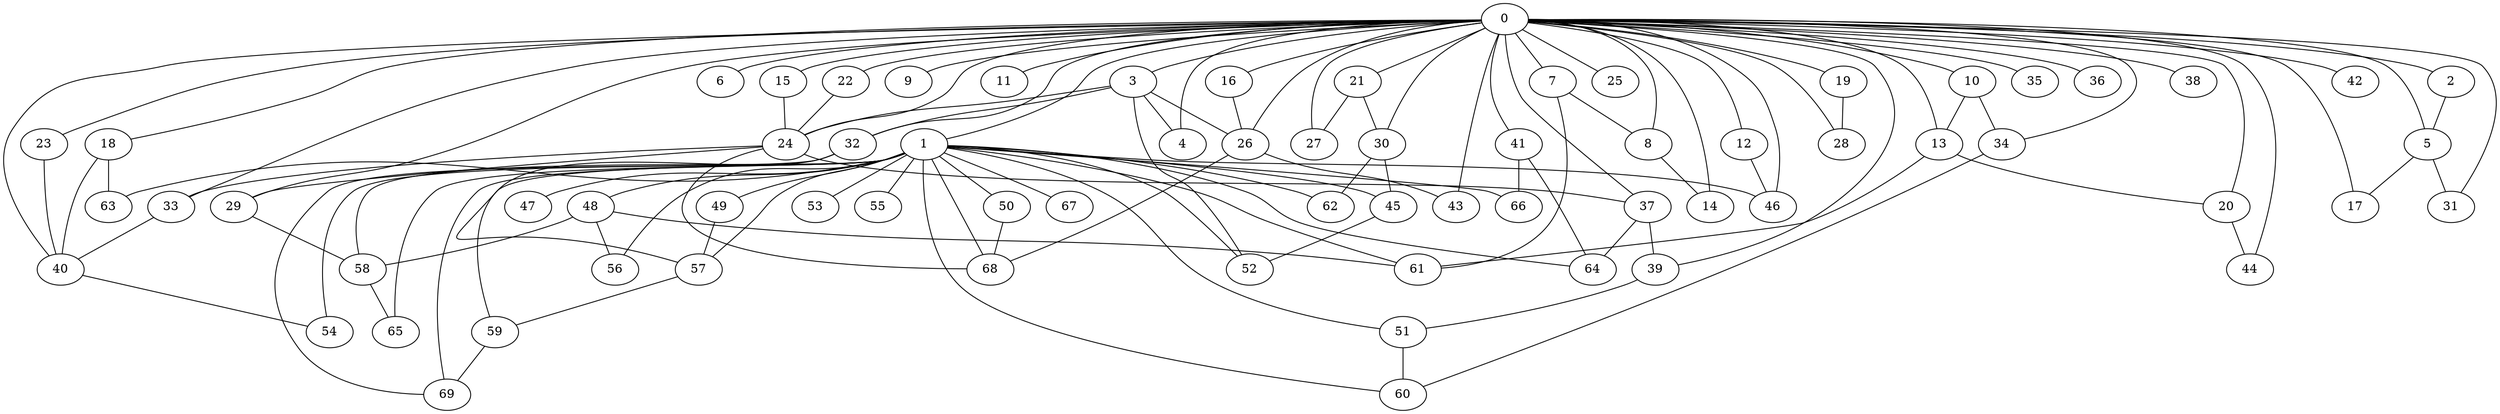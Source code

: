 
graph graphname {
    0 -- 1
0 -- 2
0 -- 3
0 -- 4
0 -- 5
0 -- 6
0 -- 7
0 -- 8
0 -- 9
0 -- 10
0 -- 11
0 -- 12
0 -- 13
0 -- 14
0 -- 15
0 -- 16
0 -- 17
0 -- 18
0 -- 19
0 -- 20
0 -- 21
0 -- 22
0 -- 23
0 -- 24
0 -- 25
0 -- 26
0 -- 27
0 -- 28
0 -- 29
0 -- 30
0 -- 31
0 -- 32
0 -- 33
0 -- 34
0 -- 35
0 -- 36
0 -- 37
0 -- 38
0 -- 39
0 -- 40
0 -- 41
0 -- 42
0 -- 43
0 -- 44
0 -- 46
1 -- 45
1 -- 46
1 -- 47
1 -- 48
1 -- 49
1 -- 50
1 -- 51
1 -- 52
1 -- 53
1 -- 54
1 -- 55
1 -- 56
1 -- 57
1 -- 58
1 -- 59
1 -- 60
1 -- 61
1 -- 62
1 -- 63
1 -- 64
1 -- 65
1 -- 66
1 -- 67
1 -- 68
1 -- 69
2 -- 5
3 -- 26
3 -- 24
3 -- 52
3 -- 4
3 -- 32
5 -- 31
5 -- 17
7 -- 61
7 -- 8
8 -- 14
10 -- 34
10 -- 13
12 -- 46
13 -- 20
13 -- 61
15 -- 24
16 -- 26
18 -- 63
18 -- 40
19 -- 28
20 -- 44
21 -- 27
21 -- 30
22 -- 24
23 -- 40
24 -- 37
24 -- 68
24 -- 33
24 -- 29
26 -- 68
26 -- 43
29 -- 58
30 -- 62
30 -- 45
32 -- 57
32 -- 69
33 -- 40
34 -- 60
37 -- 64
37 -- 39
39 -- 51
40 -- 54
41 -- 64
41 -- 66
45 -- 52
48 -- 58
48 -- 56
48 -- 61
49 -- 57
50 -- 68
51 -- 60
57 -- 59
58 -- 65
59 -- 69

}
